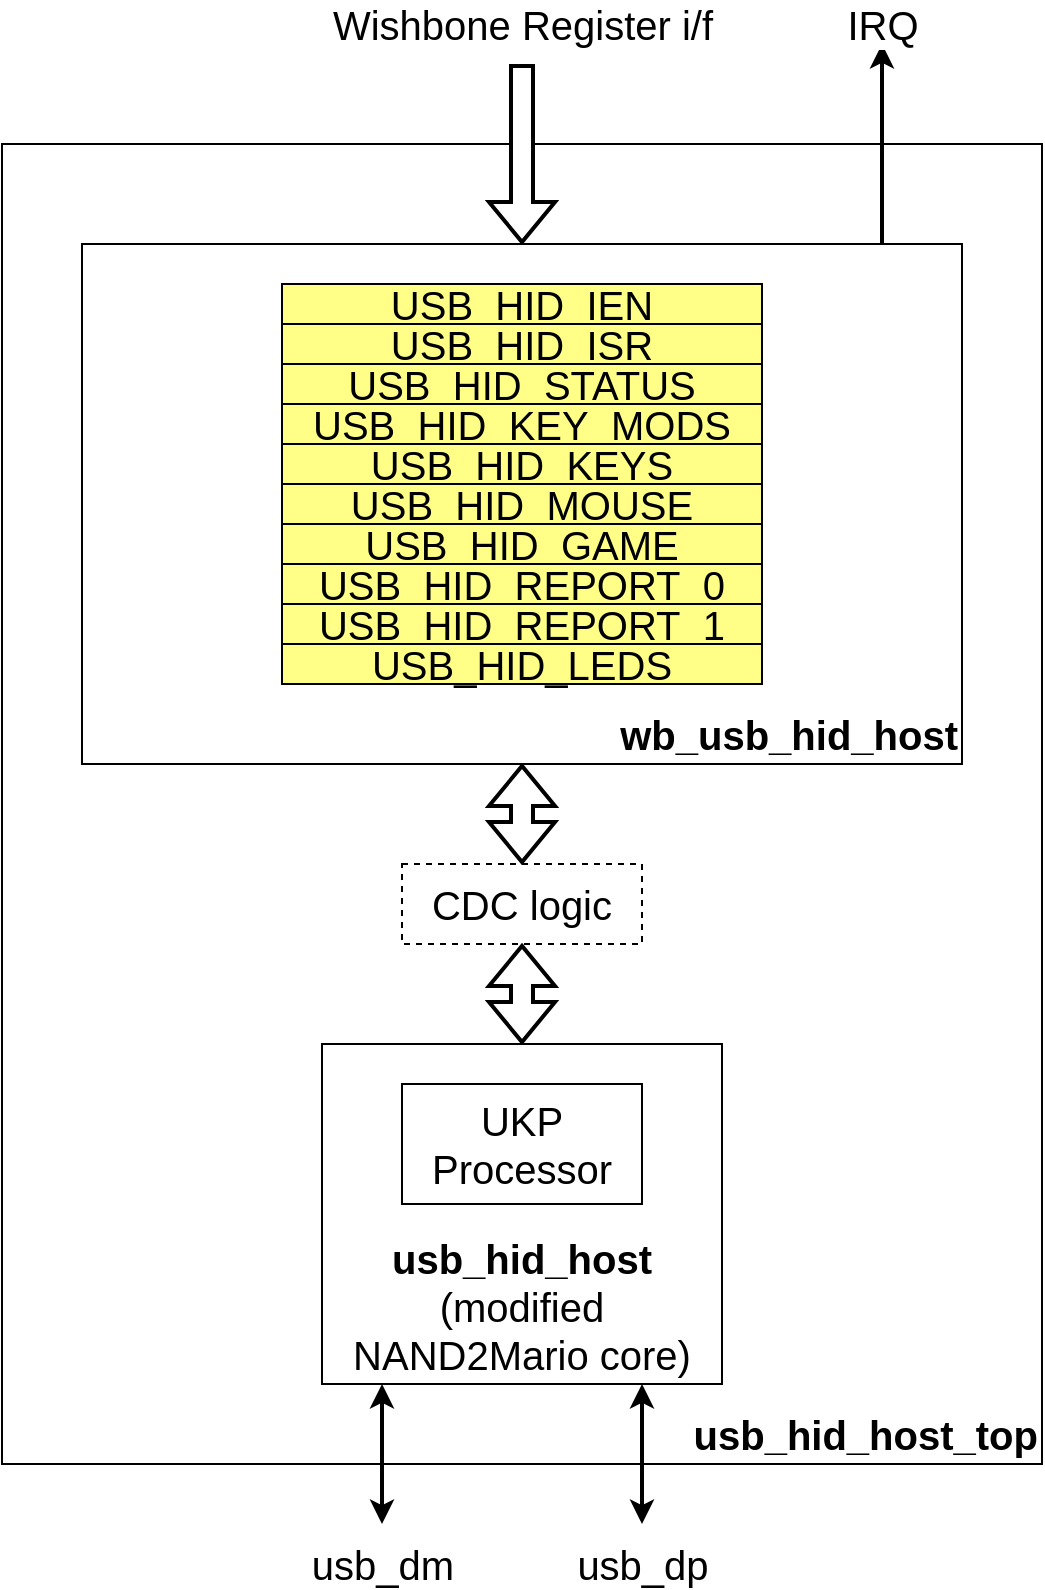 <mxfile version="19.0.3" type="device"><diagram id="uL66LrPDqBECdU6fwdPg" name="Page-1"><mxGraphModel dx="1038" dy="1741" grid="1" gridSize="10" guides="1" tooltips="1" connect="1" arrows="1" fold="1" page="1" pageScale="1" pageWidth="850" pageHeight="1100" math="0" shadow="0"><root><mxCell id="0"/><mxCell id="1" parent="0"/><mxCell id="V3xOqRG07NHgXIihaQVA-1" value="usb_hid_host_top" style="rounded=0;whiteSpace=wrap;html=1;fontSize=20;strokeWidth=1;verticalAlign=bottom;align=right;fontStyle=1" vertex="1" parent="1"><mxGeometry x="160" width="520" height="660" as="geometry"/></mxCell><mxCell id="V3xOqRG07NHgXIihaQVA-2" value="wb_usb_hid_host" style="rounded=0;whiteSpace=wrap;html=1;fontSize=20;strokeWidth=1;verticalAlign=bottom;align=right;fontStyle=1" vertex="1" parent="1"><mxGeometry x="200" y="50" width="440" height="260" as="geometry"/></mxCell><mxCell id="V3xOqRG07NHgXIihaQVA-3" value="&lt;b&gt;usb_hid_host&lt;/b&gt;&lt;br&gt;(modified NAND2Mario core)" style="rounded=0;whiteSpace=wrap;html=1;fontSize=20;strokeWidth=1;verticalAlign=bottom;" vertex="1" parent="1"><mxGeometry x="320" y="450" width="200" height="170" as="geometry"/></mxCell><mxCell id="V3xOqRG07NHgXIihaQVA-4" value="CDC logic" style="rounded=0;whiteSpace=wrap;html=1;fontSize=20;strokeWidth=1;dashed=1;" vertex="1" parent="1"><mxGeometry x="360" y="360" width="120" height="40" as="geometry"/></mxCell><mxCell id="V3xOqRG07NHgXIihaQVA-5" value="" style="shape=flexArrow;endArrow=classic;startArrow=classic;html=1;rounded=0;fontSize=20;strokeWidth=2;" edge="1" parent="1" source="V3xOqRG07NHgXIihaQVA-4" target="V3xOqRG07NHgXIihaQVA-2"><mxGeometry width="100" height="100" relative="1" as="geometry"><mxPoint x="150" y="500" as="sourcePoint"/><mxPoint x="250" y="400" as="targetPoint"/></mxGeometry></mxCell><mxCell id="V3xOqRG07NHgXIihaQVA-6" value="" style="shape=flexArrow;endArrow=classic;startArrow=classic;html=1;rounded=0;fontSize=20;strokeWidth=2;" edge="1" parent="1" source="V3xOqRG07NHgXIihaQVA-3" target="V3xOqRG07NHgXIihaQVA-4"><mxGeometry width="100" height="100" relative="1" as="geometry"><mxPoint x="150" y="560" as="sourcePoint"/><mxPoint x="250" y="460" as="targetPoint"/></mxGeometry></mxCell><mxCell id="V3xOqRG07NHgXIihaQVA-7" value="Wishbone Register i/f" style="shape=flexArrow;endArrow=classic;html=1;rounded=0;fontSize=20;strokeWidth=2;fillColor=default;" edge="1" parent="1" target="V3xOqRG07NHgXIihaQVA-2"><mxGeometry x="-1" y="-20" width="50" height="50" relative="1" as="geometry"><mxPoint x="420" y="-40" as="sourcePoint"/><mxPoint x="430" y="40" as="targetPoint"/><mxPoint x="20" y="-20" as="offset"/></mxGeometry></mxCell><mxCell id="V3xOqRG07NHgXIihaQVA-10" value="USB_HID_IEN" style="rounded=0;whiteSpace=wrap;html=1;fontSize=20;strokeColor=#000000;strokeWidth=1;fillColor=#FFFF88;" vertex="1" parent="1"><mxGeometry x="300" y="70" width="240" height="20" as="geometry"/></mxCell><mxCell id="V3xOqRG07NHgXIihaQVA-11" value="USB_HID_ISR" style="rounded=0;whiteSpace=wrap;html=1;fontSize=20;strokeColor=#000000;strokeWidth=1;fillColor=#FFFF88;" vertex="1" parent="1"><mxGeometry x="300" y="90" width="240" height="20" as="geometry"/></mxCell><mxCell id="V3xOqRG07NHgXIihaQVA-12" value="USB_HID_STATUS" style="rounded=0;whiteSpace=wrap;html=1;fontSize=20;strokeColor=#000000;strokeWidth=1;fillColor=#FFFF88;" vertex="1" parent="1"><mxGeometry x="300" y="110" width="240" height="20" as="geometry"/></mxCell><mxCell id="V3xOqRG07NHgXIihaQVA-13" value="USB_HID_KEY_MODS" style="rounded=0;whiteSpace=wrap;html=1;fontSize=20;strokeColor=#000000;strokeWidth=1;fillColor=#FFFF88;" vertex="1" parent="1"><mxGeometry x="300" y="130" width="240" height="20" as="geometry"/></mxCell><mxCell id="V3xOqRG07NHgXIihaQVA-14" value="USB_HID_KEYS" style="rounded=0;whiteSpace=wrap;html=1;fontSize=20;strokeColor=#000000;strokeWidth=1;fillColor=#FFFF88;" vertex="1" parent="1"><mxGeometry x="300" y="150" width="240" height="20" as="geometry"/></mxCell><mxCell id="V3xOqRG07NHgXIihaQVA-15" value="USB_HID_MOUSE" style="rounded=0;whiteSpace=wrap;html=1;fontSize=20;strokeColor=#000000;strokeWidth=1;fillColor=#FFFF88;" vertex="1" parent="1"><mxGeometry x="300" y="170" width="240" height="20" as="geometry"/></mxCell><mxCell id="V3xOqRG07NHgXIihaQVA-16" value="USB_HID_GAME" style="rounded=0;whiteSpace=wrap;html=1;fontSize=20;strokeColor=#000000;strokeWidth=1;fillColor=#FFFF88;" vertex="1" parent="1"><mxGeometry x="300" y="190" width="240" height="20" as="geometry"/></mxCell><mxCell id="V3xOqRG07NHgXIihaQVA-17" value="USB_HID_REPORT_0" style="rounded=0;whiteSpace=wrap;html=1;fontSize=20;strokeColor=#000000;strokeWidth=1;fillColor=#FFFF88;" vertex="1" parent="1"><mxGeometry x="300" y="210" width="240" height="20" as="geometry"/></mxCell><mxCell id="V3xOqRG07NHgXIihaQVA-18" value="USB_HID_REPORT_1" style="rounded=0;whiteSpace=wrap;html=1;fontSize=20;strokeColor=#000000;strokeWidth=1;fillColor=#FFFF88;" vertex="1" parent="1"><mxGeometry x="300" y="230" width="240" height="20" as="geometry"/></mxCell><mxCell id="V3xOqRG07NHgXIihaQVA-19" value="USB_HID_LEDS" style="rounded=0;whiteSpace=wrap;html=1;fontSize=20;strokeColor=#000000;strokeWidth=1;fillColor=#FFFF88;" vertex="1" parent="1"><mxGeometry x="300" y="250" width="240" height="20" as="geometry"/></mxCell><mxCell id="V3xOqRG07NHgXIihaQVA-21" value="IRQ" style="endArrow=classic;html=1;rounded=0;fontSize=20;strokeWidth=2;fillColor=default;edgeStyle=orthogonalEdgeStyle;" edge="1" parent="1" source="V3xOqRG07NHgXIihaQVA-2"><mxGeometry x="1" y="10" width="50" height="50" relative="1" as="geometry"><mxPoint x="580" y="-180" as="sourcePoint"/><mxPoint x="600" y="-50" as="targetPoint"/><Array as="points"><mxPoint x="600" y="-30"/><mxPoint x="600" y="-30"/></Array><mxPoint x="10" y="-10" as="offset"/></mxGeometry></mxCell><mxCell id="V3xOqRG07NHgXIihaQVA-22" value="usb_dm" style="endArrow=classic;startArrow=classic;html=1;rounded=0;fontSize=20;strokeWidth=2;fillColor=default;edgeStyle=orthogonalEdgeStyle;" edge="1" parent="1" target="V3xOqRG07NHgXIihaQVA-3"><mxGeometry x="-1" y="-20" width="50" height="50" relative="1" as="geometry"><mxPoint x="350" y="690" as="sourcePoint"/><mxPoint x="400" y="560" as="targetPoint"/><Array as="points"><mxPoint x="350" y="540"/><mxPoint x="350" y="540"/></Array><mxPoint x="-20" y="20" as="offset"/></mxGeometry></mxCell><mxCell id="V3xOqRG07NHgXIihaQVA-24" value="UKP&lt;br&gt;Processor" style="rounded=0;whiteSpace=wrap;html=1;fontSize=20;strokeWidth=1;" vertex="1" parent="1"><mxGeometry x="360" y="470" width="120" height="60" as="geometry"/></mxCell><mxCell id="V3xOqRG07NHgXIihaQVA-25" value="usb_dp" style="endArrow=classic;startArrow=classic;html=1;rounded=0;fontSize=20;strokeWidth=2;fillColor=default;edgeStyle=orthogonalEdgeStyle;" edge="1" parent="1" target="V3xOqRG07NHgXIihaQVA-3"><mxGeometry x="-1" y="-20" width="50" height="50" relative="1" as="geometry"><mxPoint x="480" y="690" as="sourcePoint"/><mxPoint x="530" y="730" as="targetPoint"/><Array as="points"><mxPoint x="480" y="640"/><mxPoint x="480" y="640"/></Array><mxPoint x="-20" y="20" as="offset"/></mxGeometry></mxCell></root></mxGraphModel></diagram></mxfile>